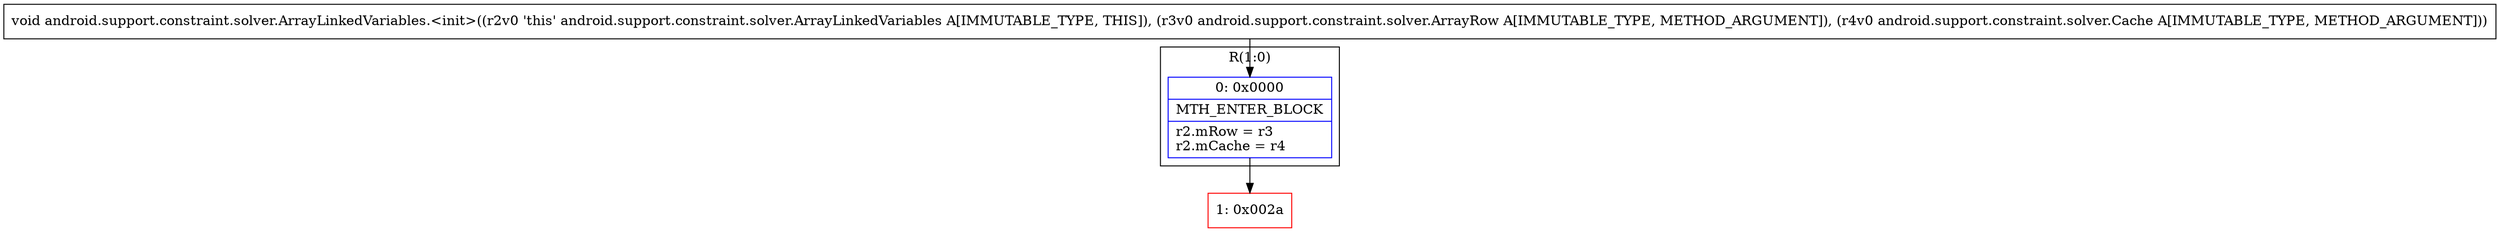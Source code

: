 digraph "CFG forandroid.support.constraint.solver.ArrayLinkedVariables.\<init\>(Landroid\/support\/constraint\/solver\/ArrayRow;Landroid\/support\/constraint\/solver\/Cache;)V" {
subgraph cluster_Region_1247058526 {
label = "R(1:0)";
node [shape=record,color=blue];
Node_0 [shape=record,label="{0\:\ 0x0000|MTH_ENTER_BLOCK\l|r2.mRow = r3\lr2.mCache = r4\l}"];
}
Node_1 [shape=record,color=red,label="{1\:\ 0x002a}"];
MethodNode[shape=record,label="{void android.support.constraint.solver.ArrayLinkedVariables.\<init\>((r2v0 'this' android.support.constraint.solver.ArrayLinkedVariables A[IMMUTABLE_TYPE, THIS]), (r3v0 android.support.constraint.solver.ArrayRow A[IMMUTABLE_TYPE, METHOD_ARGUMENT]), (r4v0 android.support.constraint.solver.Cache A[IMMUTABLE_TYPE, METHOD_ARGUMENT])) }"];
MethodNode -> Node_0;
Node_0 -> Node_1;
}

